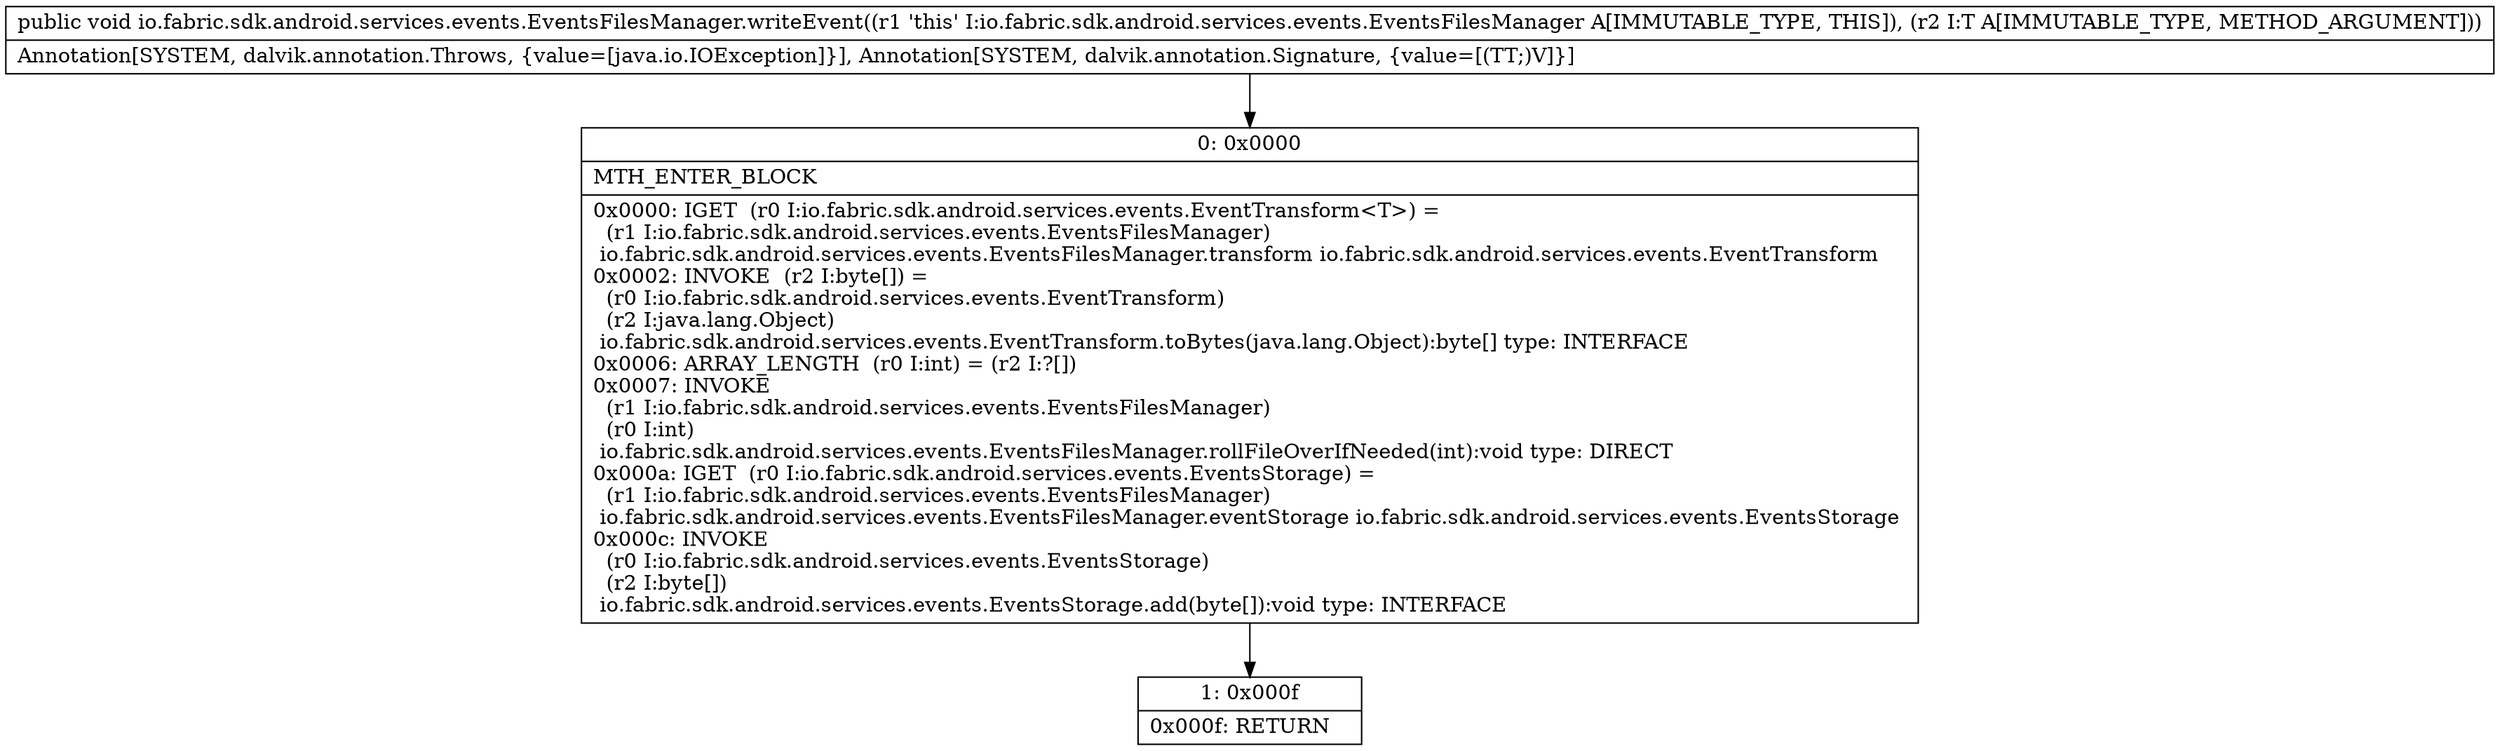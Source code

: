 digraph "CFG forio.fabric.sdk.android.services.events.EventsFilesManager.writeEvent(Ljava\/lang\/Object;)V" {
Node_0 [shape=record,label="{0\:\ 0x0000|MTH_ENTER_BLOCK\l|0x0000: IGET  (r0 I:io.fabric.sdk.android.services.events.EventTransform\<T\>) = \l  (r1 I:io.fabric.sdk.android.services.events.EventsFilesManager)\l io.fabric.sdk.android.services.events.EventsFilesManager.transform io.fabric.sdk.android.services.events.EventTransform \l0x0002: INVOKE  (r2 I:byte[]) = \l  (r0 I:io.fabric.sdk.android.services.events.EventTransform)\l  (r2 I:java.lang.Object)\l io.fabric.sdk.android.services.events.EventTransform.toBytes(java.lang.Object):byte[] type: INTERFACE \l0x0006: ARRAY_LENGTH  (r0 I:int) = (r2 I:?[]) \l0x0007: INVOKE  \l  (r1 I:io.fabric.sdk.android.services.events.EventsFilesManager)\l  (r0 I:int)\l io.fabric.sdk.android.services.events.EventsFilesManager.rollFileOverIfNeeded(int):void type: DIRECT \l0x000a: IGET  (r0 I:io.fabric.sdk.android.services.events.EventsStorage) = \l  (r1 I:io.fabric.sdk.android.services.events.EventsFilesManager)\l io.fabric.sdk.android.services.events.EventsFilesManager.eventStorage io.fabric.sdk.android.services.events.EventsStorage \l0x000c: INVOKE  \l  (r0 I:io.fabric.sdk.android.services.events.EventsStorage)\l  (r2 I:byte[])\l io.fabric.sdk.android.services.events.EventsStorage.add(byte[]):void type: INTERFACE \l}"];
Node_1 [shape=record,label="{1\:\ 0x000f|0x000f: RETURN   \l}"];
MethodNode[shape=record,label="{public void io.fabric.sdk.android.services.events.EventsFilesManager.writeEvent((r1 'this' I:io.fabric.sdk.android.services.events.EventsFilesManager A[IMMUTABLE_TYPE, THIS]), (r2 I:T A[IMMUTABLE_TYPE, METHOD_ARGUMENT]))  | Annotation[SYSTEM, dalvik.annotation.Throws, \{value=[java.io.IOException]\}], Annotation[SYSTEM, dalvik.annotation.Signature, \{value=[(TT;)V]\}]\l}"];
MethodNode -> Node_0;
Node_0 -> Node_1;
}

